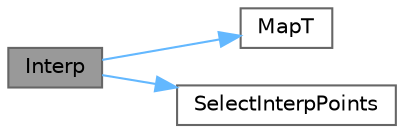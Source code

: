 digraph "Interp"
{
 // LATEX_PDF_SIZE
  bgcolor="transparent";
  edge [fontname=Helvetica,fontsize=10,labelfontname=Helvetica,labelfontsize=10];
  node [fontname=Helvetica,fontsize=10,shape=box,height=0.2,width=0.4];
  rankdir="LR";
  Node1 [id="Node000001",label="Interp",height=0.2,width=0.4,color="gray40", fillcolor="grey60", style="filled", fontcolor="black",tooltip=" "];
  Node1 -> Node2 [id="edge1_Node000001_Node000002",color="steelblue1",style="solid",tooltip=" "];
  Node2 [id="Node000002",label="MapT",height=0.2,width=0.4,color="grey40", fillcolor="white", style="filled",URL="$d7/dd8/_approximating_function_8h.html#adaa033a0d7d5d25b9de906dff963d6d3",tooltip=" "];
  Node1 -> Node3 [id="edge2_Node000001_Node000003",color="steelblue1",style="solid",tooltip=" "];
  Node3 [id="Node000003",label="SelectInterpPoints",height=0.2,width=0.4,color="grey40", fillcolor="white", style="filled",URL="$d7/dd8/_approximating_function_8h.html#ad602af28198426d21f684f254c890fa1",tooltip=" "];
}
